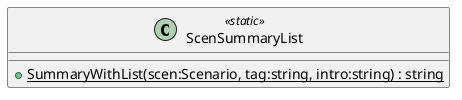 @startuml
class ScenSummaryList <<static>> {
    + {static} SummaryWithList(scen:Scenario, tag:string, intro:string) : string
}
@enduml

